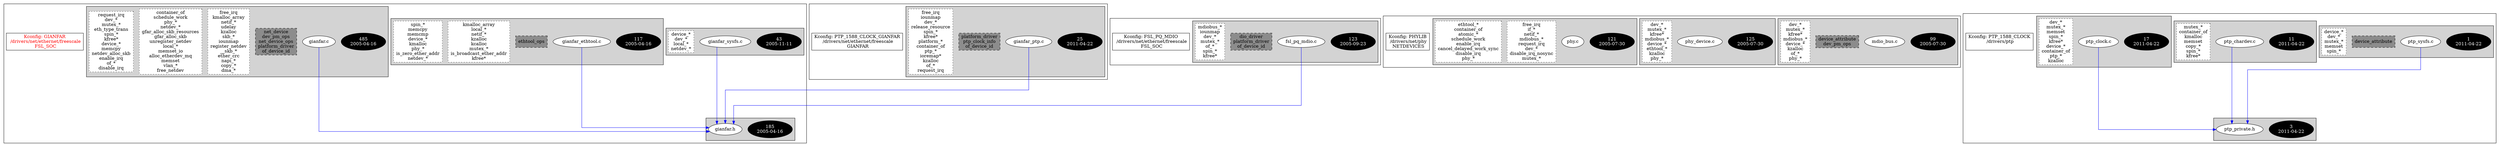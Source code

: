 digraph Driver {
	ranksep=2;
	splines=ortho;
	//Symbol: GIANFAR
	subgraph "cluster_GIANFAR"{
		subgraph "cluster_gianfar_sysfs.c" {
			style=filled
			"commit_gianfar_sysfs.c" [style=filled, fillcolor=black, fontcolor=white, label="43\n2005-11-11"];
			"gianfar_sysfs.c" [style=filled, fillcolor=white, fontcolor=black, label="gianfar_sysfs.c\n"];
			"funccall0-gianfar_sysfs.c" [style="filled,dotted" shape=box, fillcolor=white, fontcolor=black, label="device_*\ndev_*\nlocal_*\nnetdev_*\n"];
		}
		subgraph "cluster_gianfar_ethtool.c" {
			style=filled
			"commit_gianfar_ethtool.c" [style=filled, fillcolor=black, fontcolor=white, label="117\n2005-04-16"];
			"gianfar_ethtool.c" [style=filled, fillcolor=white, fontcolor=black, label="gianfar_ethtool.c\n"];
			"structs-gianfar_ethtool.c" [style="filled,dashed" shape=box, fillcolor=grey55, fontcolor=black, label="ethtool_ops\n"];
			"funccall2-gianfar_ethtool.c" [style="filled,dotted" shape=box, fillcolor=white, fontcolor=black, label="kmalloc_array\nlocal_*\nnetif_*\nkzalloc\nkcalloc\nmutex_*\nis_broadcast_ether_addr\nkfree*\n"];
			"funccall1-gianfar_ethtool.c" [style="filled,dotted" shape=box, fillcolor=white, fontcolor=black, label="spin_*\nmemcpy\nmemcmp\ndevice_*\nkmalloc\nphy_*\nis_zero_ether_addr\nnetdev_*\n"];
		}
		subgraph "cluster_gianfar.h" {
			style=filled
			"commit_gianfar.h" [style=filled, fillcolor=black, fontcolor=white, label="185\n2005-04-16"];
			"gianfar.h" [style=filled, fillcolor=white, fontcolor=black, label="gianfar.h\n"];
		}
		subgraph "cluster_gianfar.c" {
			style=filled
			"commit_gianfar.c" [style=filled, fillcolor=black, fontcolor=white, label="485\n2005-04-16"];
			"gianfar.c" [style=filled, fillcolor=white, fontcolor=black, label="gianfar.c\n"];
			"structs-gianfar.c" [style="filled,dashed" shape=box, fillcolor=grey55, fontcolor=black, label="net_device\ndev_pm_ops\nnet_device_ops\nplatform_driver\nof_device_id\n"];
			"funccall3-gianfar.c" [style="filled,dotted" shape=box, fillcolor=white, fontcolor=black, label="free_irq\nkmalloc_array\nnetif_*\nudelay\nkzalloc\nskb_*\niounmap\nregister_netdev\n__skb_*\nether_crc\nnapi_*\ncopy_*\ndma_*\n"];
			"funccall2-gianfar.c" [style="filled,dotted" shape=box, fillcolor=white, fontcolor=black, label="container_of\nschedule_work\nphy_*\nnetdev_*\ngfar_alloc_skb_resources\ngfar_alloc_skb\nunregister_netdev\nlocal_*\nmemset_io\nalloc_etherdev_mq\nmemset\nvlan_*\nfree_netdev\n"];
			"funccall1-gianfar.c" [style="filled,dotted" shape=box, fillcolor=white, fontcolor=black, label="request_irq\ndev_*\nmutex_*\neth_type_trans\nspin_*\nkfree*\ndevice_*\nmemcpy\nnetdev_alloc_skb\nenable_irq\nof_*\ndisable_irq\n"];
		}
		"K:GIANFAR" [label="Kconfig: GIANFAR\n /drivers/net/ethernet/freescale\n  FSL_SOC ", shape=box, fontcolor=red];
	}
	//Symbol: PTP_1588_CLOCK_GIANFAR
	subgraph "cluster_PTP_1588_CLOCK_GIANFAR"{
		subgraph "cluster_gianfar_ptp.c" {
			style=filled
			"commit_gianfar_ptp.c" [style=filled, fillcolor=black, fontcolor=white, label="25\n2011-04-22"];
			"gianfar_ptp.c" [style=filled, fillcolor=white, fontcolor=black, label="gianfar_ptp.c\n"];
			"structs-gianfar_ptp.c" [style="filled,dashed" shape=box, fillcolor=grey55, fontcolor=black, label="platform_driver\nptp_clock_info\nof_device_id\n"];
			"funccall0-gianfar_ptp.c" [style="filled,dotted" shape=box, fillcolor=white, fontcolor=black, label="free_irq\niounmap\ndev_*\nrelease_resource\nspin_*\nkfree*\nplatform_*\ncontainer_of\nptp_*\nioremap*\nkzalloc\nof_*\nrequest_irq\n"];
		}
		"K:PTP_1588_CLOCK_GIANFAR" [label="Kconfig: PTP_1588_CLOCK_GIANFAR\n /drivers/net/ethernet/freescale\n  GIANFAR ", shape=box];
	}
	//Symbol: FSL_PQ_MDIO
	subgraph "cluster_FSL_PQ_MDIO"{
		subgraph "cluster_fsl_pq_mdio.c" {
			style=filled
			"commit_fsl_pq_mdio.c" [style=filled, fillcolor=black, fontcolor=white, label="123\n2005-09-23"];
			"fsl_pq_mdio.c" [style=filled, fillcolor=white, fontcolor=black, label="fsl_pq_mdio.c\n"];
			"structs-fsl_pq_mdio.c" [style="filled,dashed" shape=box, fillcolor=grey55, fontcolor=black, label="dio_driver\nplatform_driver\nof_device_id\n"];
			"funccall0-fsl_pq_mdio.c" [style="filled,dotted" shape=box, fillcolor=white, fontcolor=black, label="mdiobus_*\niounmap\ndev_*\nmutex_*\nof_*\nspin_*\nkfree*\n"];
		}
		"K:FSL_PQ_MDIO" [label="Kconfig: FSL_PQ_MDIO\n /drivers/net/ethernet/freescale\n  FSL_SOC ", shape=box];
	}
	//Symbol: PHYLIB
	subgraph "cluster_PHYLIB"{
		subgraph "cluster_mdio_bus.c" {
			style=filled
			"commit_mdio_bus.c" [style=filled, fillcolor=black, fontcolor=white, label="99\n2005-07-30"];
			"mdio_bus.c" [style=filled, fillcolor=white, fontcolor=black, label="mdio_bus.c\n"];
			"structs-mdio_bus.c" [style="filled,dashed" shape=box, fillcolor=grey55, fontcolor=black, label="device_attribute\ndev_pm_ops\n"];
			"funccall0-mdio_bus.c" [style="filled,dotted" shape=box, fillcolor=white, fontcolor=black, label="dev_*\nmutex_*\nkfree*\nmdiobus_*\ndevice_*\nkzalloc\nof_*\nphy_*\n"];
		}
		subgraph "cluster_phy_device.c" {
			style=filled
			"commit_phy_device.c" [style=filled, fillcolor=black, fontcolor=white, label="125\n2005-07-30"];
			"phy_device.c" [style=filled, fillcolor=white, fontcolor=black, label="phy_device.c\n"];
			"funccall0-phy_device.c" [style="filled,dotted" shape=box, fillcolor=white, fontcolor=black, label="dev_*\nmutex_*\nkfree*\nmdiobus_*\ndevice_*\nethtool_*\nkzalloc\nphy_*\n"];
		}
		subgraph "cluster_phy.c" {
			style=filled
			"commit_phy.c" [style=filled, fillcolor=black, fontcolor=white, label="121\n2005-07-30"];
			"phy.c" [style=filled, fillcolor=white, fontcolor=black, label="phy.c\n"];
			"funccall2-phy.c" [style="filled,dotted" shape=box, fillcolor=white, fontcolor=black, label="free_irq\nif_*\nnetif_*\nmdiobus_*\nrequest_irq\ndev_*\ndisable_irq_nosync\nmutex_*\n"];
			"funccall1-phy.c" [style="filled,dotted" shape=box, fillcolor=white, fontcolor=black, label="ethtool_*\ncontainer_of\natomic_*\nschedule_work\nenable_irq\ncancel_delayed_work_sync\ndisable_irq\nphy_*\n"];
		}
		"K:PHYLIB" [label="Kconfig: PHYLIB\n /drivers/net/phy\n  NETDEVICES ", shape=box];
	}
	//Symbol: PTP_1588_CLOCK
	subgraph "cluster_PTP_1588_CLOCK"{
		subgraph "cluster_ptp_sysfs.c" {
			style=filled
			"commit_ptp_sysfs.c" [style=filled, fillcolor=black, fontcolor=white, label="1\n2011-04-22"];
			"ptp_sysfs.c" [style=filled, fillcolor=white, fontcolor=black, label="ptp_sysfs.c\n"];
			"structs-ptp_sysfs.c" [style="filled,dashed" shape=box, fillcolor=grey55, fontcolor=black, label="device_attribute\n"];
			"funccall0-ptp_sysfs.c" [style="filled,dotted" shape=box, fillcolor=white, fontcolor=black, label="device_*\ndev_*\nmutex_*\nmemset\nspin_*\n"];
		}
		subgraph "cluster_ptp_private.h" {
			style=filled
			"commit_ptp_private.h" [style=filled, fillcolor=black, fontcolor=white, label="3\n2011-04-22"];
			"ptp_private.h" [style=filled, fillcolor=white, fontcolor=black, label="ptp_private.h\n"];
		}
		subgraph "cluster_ptp_chardev.c" {
			style=filled
			"commit_ptp_chardev.c" [style=filled, fillcolor=black, fontcolor=white, label="11\n2011-04-22"];
			"ptp_chardev.c" [style=filled, fillcolor=white, fontcolor=black, label="ptp_chardev.c\n"];
			"funccall0-ptp_chardev.c" [style="filled,dotted" shape=box, fillcolor=white, fontcolor=black, label="mutex_*\ncontainer_of\nkmalloc\nmemset\ncopy_*\nspin_*\nkfree*\n"];
		}
		subgraph "cluster_ptp_clock.c" {
			style=filled
			"commit_ptp_clock.c" [style=filled, fillcolor=black, fontcolor=white, label="17\n2011-04-22"];
			"ptp_clock.c" [style=filled, fillcolor=white, fontcolor=black, label="ptp_clock.c\n"];
			"funccall0-ptp_clock.c" [style="filled,dotted" shape=box, fillcolor=white, fontcolor=black, label="dev_*\nmutex_*\nmemset\nspin_*\nkfree*\ndevice_*\ncontainer_of\nptp_*\nkzalloc\n"];
		}
		"K:PTP_1588_CLOCK" [label="Kconfig: PTP_1588_CLOCK\n /drivers/ptp\n ", shape=box];
	}
"gianfar_sysfs.c" -> "gianfar.h"[color=blue];
"gianfar_ethtool.c" -> "gianfar.h"[color=blue];
"gianfar.c" -> "gianfar.h"[color=blue];
"gianfar_ptp.c" -> "gianfar.h"[color=blue];
"fsl_pq_mdio.c" -> "gianfar.h"[color=blue];
"ptp_sysfs.c" -> "ptp_private.h"[color=blue];
"ptp_chardev.c" -> "ptp_private.h"[color=blue];
"ptp_clock.c" -> "ptp_private.h"[color=blue];
}

